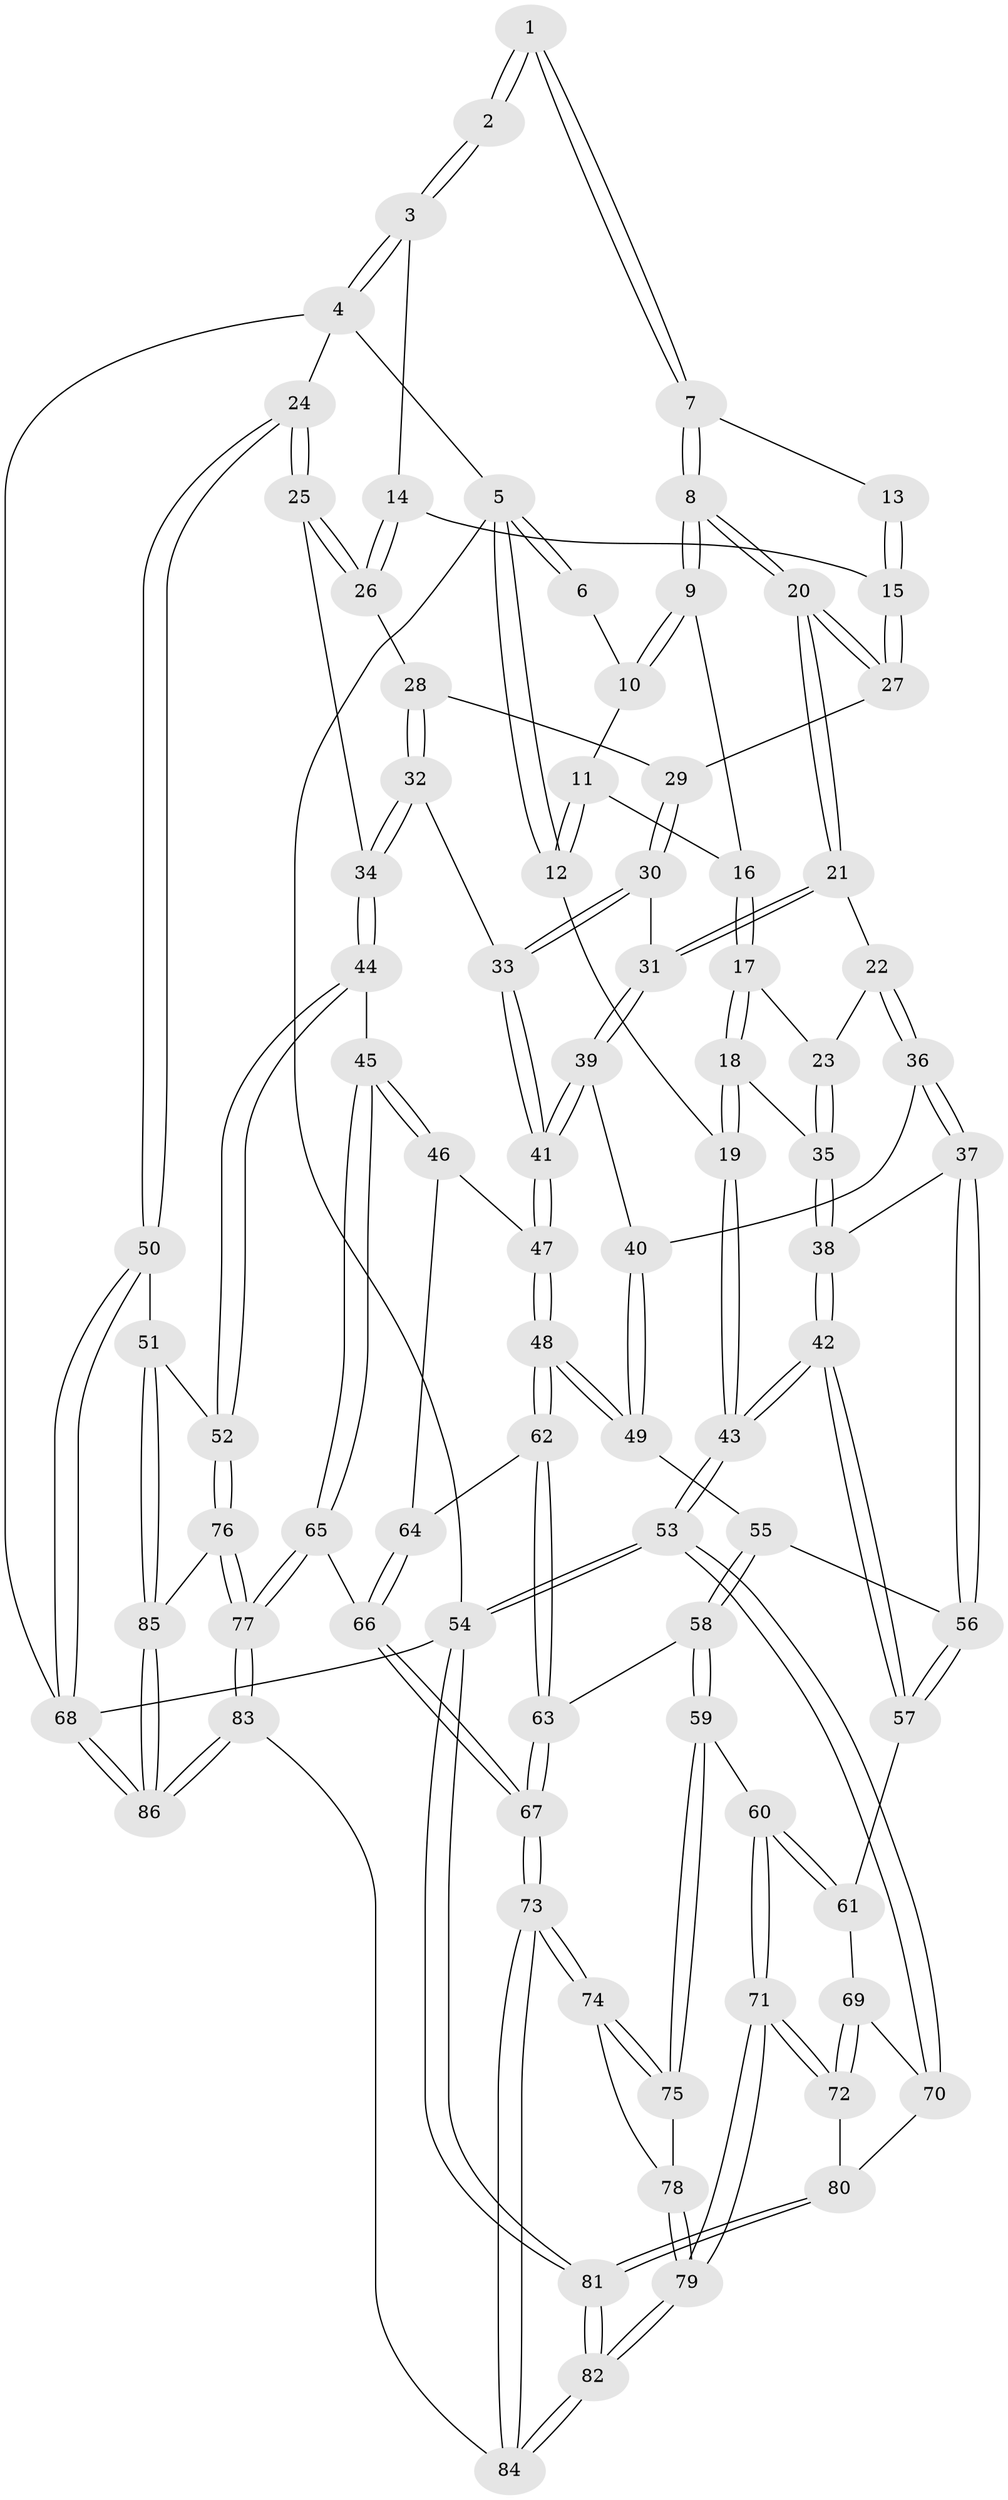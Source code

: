 // coarse degree distribution, {3: 0.14, 5: 0.32, 7: 0.02, 2: 0.02, 4: 0.46, 6: 0.04}
// Generated by graph-tools (version 1.1) at 2025/42/03/06/25 10:42:27]
// undirected, 86 vertices, 212 edges
graph export_dot {
graph [start="1"]
  node [color=gray90,style=filled];
  1 [pos="+0.5366670897538957+0"];
  2 [pos="+0.8385312586846719+0"];
  3 [pos="+0.8704016897064075+0"];
  4 [pos="+1+0"];
  5 [pos="+0+0"];
  6 [pos="+0.2199357745440395+0"];
  7 [pos="+0.39201188545478033+0.15349898196154674"];
  8 [pos="+0.37442707456299645+0.17365102674839827"];
  9 [pos="+0.3304644713802963+0.13609928059770338"];
  10 [pos="+0.2363001611915133+0"];
  11 [pos="+0.11247444534290524+0.160536907624829"];
  12 [pos="+0+0"];
  13 [pos="+0.5292010787482498+0.05504177388393802"];
  14 [pos="+0.7481043255117449+0.09561882853181533"];
  15 [pos="+0.5630948369605234+0.2064132548533179"];
  16 [pos="+0.1329215753086033+0.18268075998245123"];
  17 [pos="+0.1280038783319837+0.26157417534874267"];
  18 [pos="+0.04689578003648005+0.3261330506647061"];
  19 [pos="+0+0.30921082881174977"];
  20 [pos="+0.3873811809866267+0.20616079206224844"];
  21 [pos="+0.3671177727690988+0.2883541822190698"];
  22 [pos="+0.2990725178109723+0.3250960103366924"];
  23 [pos="+0.20753651165707165+0.3135882230868187"];
  24 [pos="+1+0.41593655098917587"];
  25 [pos="+0.868594333586557+0.3870296614923519"];
  26 [pos="+0.7613629260344271+0.1843801337065338"];
  27 [pos="+0.5527387192209049+0.21408175001905796"];
  28 [pos="+0.6596434803145139+0.32054491938550944"];
  29 [pos="+0.5767984578106707+0.2726147984750861"];
  30 [pos="+0.5380663675095175+0.4108400252527242"];
  31 [pos="+0.3736154221846302+0.2982857005833306"];
  32 [pos="+0.6790746361550138+0.4649063505717677"];
  33 [pos="+0.5773157197641521+0.4761800300660354"];
  34 [pos="+0.7191307770950792+0.4769477118764244"];
  35 [pos="+0.12352812317355114+0.4453509660706125"];
  36 [pos="+0.21842011576384227+0.5273080647374445"];
  37 [pos="+0.21157758784137973+0.5312193531617886"];
  38 [pos="+0.13734702291789624+0.51143307045586"];
  39 [pos="+0.3909492707498031+0.520372672217818"];
  40 [pos="+0.380555791571729+0.5274678739711569"];
  41 [pos="+0.5370062941463546+0.5198292349030651"];
  42 [pos="+0+0.6330274941037962"];
  43 [pos="+0+0.6445843649050477"];
  44 [pos="+0.7773551798064581+0.7056976020431301"];
  45 [pos="+0.6868301462309764+0.7243241380934446"];
  46 [pos="+0.5571552746331496+0.6459442683118328"];
  47 [pos="+0.5370465010339608+0.5466919406771467"];
  48 [pos="+0.41028302606343203+0.6708326151574334"];
  49 [pos="+0.38504338703348656+0.619783658264952"];
  50 [pos="+1+0.6613069812183612"];
  51 [pos="+0.8613285347629648+0.7514340869199031"];
  52 [pos="+0.855641679351325+0.7512480406348374"];
  53 [pos="+0+0.6796879531037818"];
  54 [pos="+0+1"];
  55 [pos="+0.2823050662792027+0.6529487506590622"];
  56 [pos="+0.21296176669255854+0.53930644282746"];
  57 [pos="+0.15761786259242128+0.7361006033114763"];
  58 [pos="+0.29664481147731075+0.7494466625485176"];
  59 [pos="+0.2552279857105243+0.7770980967277377"];
  60 [pos="+0.22074243277589542+0.7763589138803941"];
  61 [pos="+0.17037923593881216+0.7525327796535137"];
  62 [pos="+0.41730989273758246+0.7230369817250392"];
  63 [pos="+0.403858608477279+0.7511407775232963"];
  64 [pos="+0.5222097920849113+0.6792778874602021"];
  65 [pos="+0.5751348606044615+0.8372652426412659"];
  66 [pos="+0.5635596226442329+0.8367479554924141"];
  67 [pos="+0.46232507642557874+0.85376295019002"];
  68 [pos="+1+1"];
  69 [pos="+0.12116990759201192+0.8087408273814126"];
  70 [pos="+0+0.7952986956081918"];
  71 [pos="+0.1575287683677683+0.9259325515747172"];
  72 [pos="+0.10256764122749282+0.8611274254021816"];
  73 [pos="+0.4146036363481378+0.9537129060561523"];
  74 [pos="+0.3423615961756416+0.9271246485630474"];
  75 [pos="+0.2603616704021397+0.7937740316484917"];
  76 [pos="+0.7444366755388585+0.933807721020619"];
  77 [pos="+0.6881356222142978+1"];
  78 [pos="+0.23495146185884905+0.9438623747775132"];
  79 [pos="+0.16694310850617622+0.9813310499288768"];
  80 [pos="+0.0668024267852171+0.8618861535735527"];
  81 [pos="+0+1"];
  82 [pos="+0.015666311981772263+1"];
  83 [pos="+0.656050228065098+1"];
  84 [pos="+0.4645390559074053+1"];
  85 [pos="+0.9361690186889253+0.9929506172677538"];
  86 [pos="+1+1"];
  1 -- 2;
  1 -- 2;
  1 -- 7;
  1 -- 7;
  2 -- 3;
  2 -- 3;
  3 -- 4;
  3 -- 4;
  3 -- 14;
  4 -- 5;
  4 -- 24;
  4 -- 68;
  5 -- 6;
  5 -- 6;
  5 -- 12;
  5 -- 12;
  5 -- 54;
  6 -- 10;
  7 -- 8;
  7 -- 8;
  7 -- 13;
  8 -- 9;
  8 -- 9;
  8 -- 20;
  8 -- 20;
  9 -- 10;
  9 -- 10;
  9 -- 16;
  10 -- 11;
  11 -- 12;
  11 -- 12;
  11 -- 16;
  12 -- 19;
  13 -- 15;
  13 -- 15;
  14 -- 15;
  14 -- 26;
  14 -- 26;
  15 -- 27;
  15 -- 27;
  16 -- 17;
  16 -- 17;
  17 -- 18;
  17 -- 18;
  17 -- 23;
  18 -- 19;
  18 -- 19;
  18 -- 35;
  19 -- 43;
  19 -- 43;
  20 -- 21;
  20 -- 21;
  20 -- 27;
  20 -- 27;
  21 -- 22;
  21 -- 31;
  21 -- 31;
  22 -- 23;
  22 -- 36;
  22 -- 36;
  23 -- 35;
  23 -- 35;
  24 -- 25;
  24 -- 25;
  24 -- 50;
  24 -- 50;
  25 -- 26;
  25 -- 26;
  25 -- 34;
  26 -- 28;
  27 -- 29;
  28 -- 29;
  28 -- 32;
  28 -- 32;
  29 -- 30;
  29 -- 30;
  30 -- 31;
  30 -- 33;
  30 -- 33;
  31 -- 39;
  31 -- 39;
  32 -- 33;
  32 -- 34;
  32 -- 34;
  33 -- 41;
  33 -- 41;
  34 -- 44;
  34 -- 44;
  35 -- 38;
  35 -- 38;
  36 -- 37;
  36 -- 37;
  36 -- 40;
  37 -- 38;
  37 -- 56;
  37 -- 56;
  38 -- 42;
  38 -- 42;
  39 -- 40;
  39 -- 41;
  39 -- 41;
  40 -- 49;
  40 -- 49;
  41 -- 47;
  41 -- 47;
  42 -- 43;
  42 -- 43;
  42 -- 57;
  42 -- 57;
  43 -- 53;
  43 -- 53;
  44 -- 45;
  44 -- 52;
  44 -- 52;
  45 -- 46;
  45 -- 46;
  45 -- 65;
  45 -- 65;
  46 -- 47;
  46 -- 64;
  47 -- 48;
  47 -- 48;
  48 -- 49;
  48 -- 49;
  48 -- 62;
  48 -- 62;
  49 -- 55;
  50 -- 51;
  50 -- 68;
  50 -- 68;
  51 -- 52;
  51 -- 85;
  51 -- 85;
  52 -- 76;
  52 -- 76;
  53 -- 54;
  53 -- 54;
  53 -- 70;
  53 -- 70;
  54 -- 81;
  54 -- 81;
  54 -- 68;
  55 -- 56;
  55 -- 58;
  55 -- 58;
  56 -- 57;
  56 -- 57;
  57 -- 61;
  58 -- 59;
  58 -- 59;
  58 -- 63;
  59 -- 60;
  59 -- 75;
  59 -- 75;
  60 -- 61;
  60 -- 61;
  60 -- 71;
  60 -- 71;
  61 -- 69;
  62 -- 63;
  62 -- 63;
  62 -- 64;
  63 -- 67;
  63 -- 67;
  64 -- 66;
  64 -- 66;
  65 -- 66;
  65 -- 77;
  65 -- 77;
  66 -- 67;
  66 -- 67;
  67 -- 73;
  67 -- 73;
  68 -- 86;
  68 -- 86;
  69 -- 70;
  69 -- 72;
  69 -- 72;
  70 -- 80;
  71 -- 72;
  71 -- 72;
  71 -- 79;
  71 -- 79;
  72 -- 80;
  73 -- 74;
  73 -- 74;
  73 -- 84;
  73 -- 84;
  74 -- 75;
  74 -- 75;
  74 -- 78;
  75 -- 78;
  76 -- 77;
  76 -- 77;
  76 -- 85;
  77 -- 83;
  77 -- 83;
  78 -- 79;
  78 -- 79;
  79 -- 82;
  79 -- 82;
  80 -- 81;
  80 -- 81;
  81 -- 82;
  81 -- 82;
  82 -- 84;
  82 -- 84;
  83 -- 84;
  83 -- 86;
  83 -- 86;
  85 -- 86;
  85 -- 86;
}
